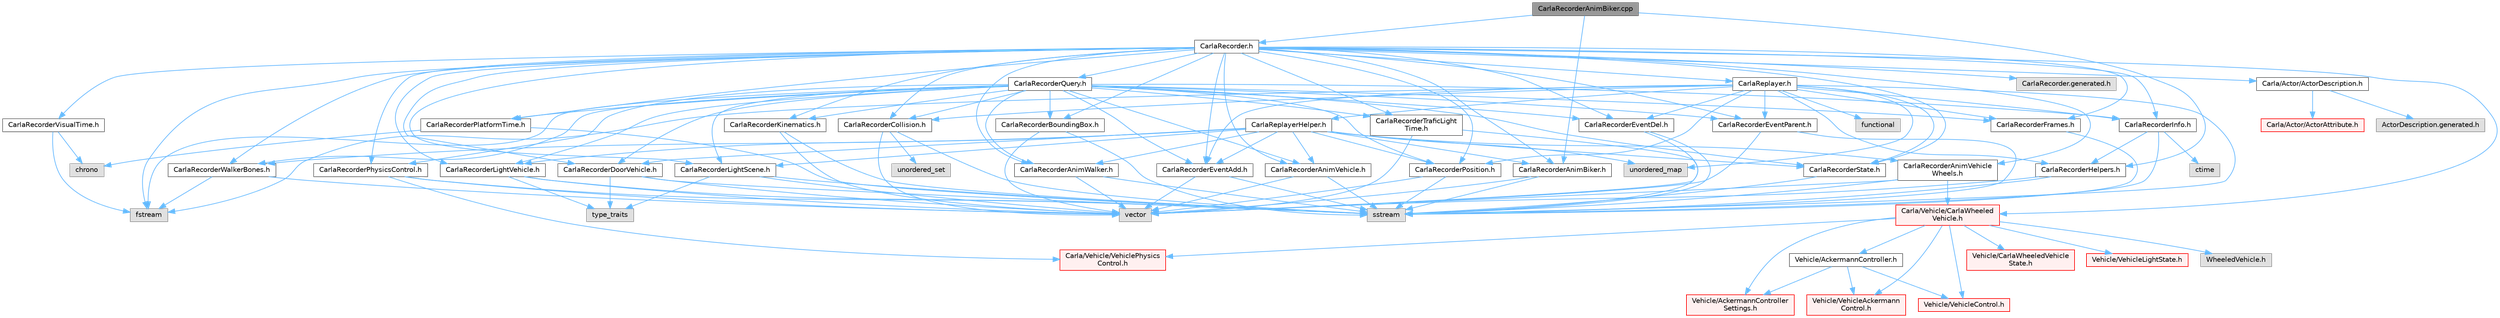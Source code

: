 digraph "CarlaRecorderAnimBiker.cpp"
{
 // INTERACTIVE_SVG=YES
 // LATEX_PDF_SIZE
  bgcolor="transparent";
  edge [fontname=Helvetica,fontsize=10,labelfontname=Helvetica,labelfontsize=10];
  node [fontname=Helvetica,fontsize=10,shape=box,height=0.2,width=0.4];
  Node1 [id="Node000001",label="CarlaRecorderAnimBiker.cpp",height=0.2,width=0.4,color="gray40", fillcolor="grey60", style="filled", fontcolor="black",tooltip=" "];
  Node1 -> Node2 [id="edge1_Node000001_Node000002",color="steelblue1",style="solid",tooltip=" "];
  Node2 [id="Node000002",label="CarlaRecorder.h",height=0.2,width=0.4,color="grey40", fillcolor="white", style="filled",URL="$d9/d6a/CarlaRecorder_8h.html",tooltip=" "];
  Node2 -> Node3 [id="edge2_Node000002_Node000003",color="steelblue1",style="solid",tooltip=" "];
  Node3 [id="Node000003",label="fstream",height=0.2,width=0.4,color="grey60", fillcolor="#E0E0E0", style="filled",tooltip=" "];
  Node2 -> Node4 [id="edge3_Node000002_Node000004",color="steelblue1",style="solid",tooltip=" "];
  Node4 [id="Node000004",label="Carla/Actor/ActorDescription.h",height=0.2,width=0.4,color="grey40", fillcolor="white", style="filled",URL="$d4/de6/Unreal_2CarlaUE4_2Plugins_2Carla_2Source_2Carla_2Actor_2ActorDescription_8h.html",tooltip=" "];
  Node4 -> Node5 [id="edge4_Node000004_Node000005",color="steelblue1",style="solid",tooltip=" "];
  Node5 [id="Node000005",label="Carla/Actor/ActorAttribute.h",height=0.2,width=0.4,color="red", fillcolor="#FFF0F0", style="filled",URL="$d6/d1a/Unreal_2CarlaUE4_2Plugins_2Carla_2Source_2Carla_2Actor_2ActorAttribute_8h.html",tooltip=" "];
  Node4 -> Node15 [id="edge5_Node000004_Node000015",color="steelblue1",style="solid",tooltip=" "];
  Node15 [id="Node000015",label="ActorDescription.generated.h",height=0.2,width=0.4,color="grey60", fillcolor="#E0E0E0", style="filled",tooltip=" "];
  Node2 -> Node16 [id="edge6_Node000002_Node000016",color="steelblue1",style="solid",tooltip=" "];
  Node16 [id="Node000016",label="CarlaRecorderTraficLight\lTime.h",height=0.2,width=0.4,color="grey40", fillcolor="white", style="filled",URL="$d0/de7/CarlaRecorderTraficLightTime_8h.html",tooltip=" "];
  Node16 -> Node17 [id="edge7_Node000016_Node000017",color="steelblue1",style="solid",tooltip=" "];
  Node17 [id="Node000017",label="sstream",height=0.2,width=0.4,color="grey60", fillcolor="#E0E0E0", style="filled",tooltip=" "];
  Node16 -> Node18 [id="edge8_Node000016_Node000018",color="steelblue1",style="solid",tooltip=" "];
  Node18 [id="Node000018",label="vector",height=0.2,width=0.4,color="grey60", fillcolor="#E0E0E0", style="filled",tooltip=" "];
  Node2 -> Node19 [id="edge9_Node000002_Node000019",color="steelblue1",style="solid",tooltip=" "];
  Node19 [id="Node000019",label="CarlaRecorderPhysicsControl.h",height=0.2,width=0.4,color="grey40", fillcolor="white", style="filled",URL="$d3/d34/CarlaRecorderPhysicsControl_8h.html",tooltip=" "];
  Node19 -> Node17 [id="edge10_Node000019_Node000017",color="steelblue1",style="solid",tooltip=" "];
  Node19 -> Node18 [id="edge11_Node000019_Node000018",color="steelblue1",style="solid",tooltip=" "];
  Node19 -> Node20 [id="edge12_Node000019_Node000020",color="steelblue1",style="solid",tooltip=" "];
  Node20 [id="Node000020",label="Carla/Vehicle/VehiclePhysics\lControl.h",height=0.2,width=0.4,color="red", fillcolor="#FFF0F0", style="filled",URL="$d3/d90/Unreal_2CarlaUE4_2Plugins_2Carla_2Source_2Carla_2Vehicle_2VehiclePhysicsControl_8h.html",tooltip=" "];
  Node2 -> Node24 [id="edge13_Node000002_Node000024",color="steelblue1",style="solid",tooltip=" "];
  Node24 [id="Node000024",label="CarlaRecorderPlatformTime.h",height=0.2,width=0.4,color="grey40", fillcolor="white", style="filled",URL="$d0/de8/CarlaRecorderPlatformTime_8h.html",tooltip=" "];
  Node24 -> Node17 [id="edge14_Node000024_Node000017",color="steelblue1",style="solid",tooltip=" "];
  Node24 -> Node25 [id="edge15_Node000024_Node000025",color="steelblue1",style="solid",tooltip=" "];
  Node25 [id="Node000025",label="chrono",height=0.2,width=0.4,color="grey60", fillcolor="#E0E0E0", style="filled",tooltip=" "];
  Node2 -> Node26 [id="edge16_Node000002_Node000026",color="steelblue1",style="solid",tooltip=" "];
  Node26 [id="Node000026",label="CarlaRecorderBoundingBox.h",height=0.2,width=0.4,color="grey40", fillcolor="white", style="filled",URL="$d1/deb/CarlaRecorderBoundingBox_8h.html",tooltip=" "];
  Node26 -> Node17 [id="edge17_Node000026_Node000017",color="steelblue1",style="solid",tooltip=" "];
  Node26 -> Node18 [id="edge18_Node000026_Node000018",color="steelblue1",style="solid",tooltip=" "];
  Node2 -> Node27 [id="edge19_Node000002_Node000027",color="steelblue1",style="solid",tooltip=" "];
  Node27 [id="Node000027",label="CarlaRecorderKinematics.h",height=0.2,width=0.4,color="grey40", fillcolor="white", style="filled",URL="$d1/de3/CarlaRecorderKinematics_8h.html",tooltip=" "];
  Node27 -> Node17 [id="edge20_Node000027_Node000017",color="steelblue1",style="solid",tooltip=" "];
  Node27 -> Node18 [id="edge21_Node000027_Node000018",color="steelblue1",style="solid",tooltip=" "];
  Node2 -> Node28 [id="edge22_Node000002_Node000028",color="steelblue1",style="solid",tooltip=" "];
  Node28 [id="Node000028",label="CarlaRecorderLightScene.h",height=0.2,width=0.4,color="grey40", fillcolor="white", style="filled",URL="$d9/dc8/CarlaRecorderLightScene_8h.html",tooltip=" "];
  Node28 -> Node17 [id="edge23_Node000028_Node000017",color="steelblue1",style="solid",tooltip=" "];
  Node28 -> Node18 [id="edge24_Node000028_Node000018",color="steelblue1",style="solid",tooltip=" "];
  Node28 -> Node29 [id="edge25_Node000028_Node000029",color="steelblue1",style="solid",tooltip=" "];
  Node29 [id="Node000029",label="type_traits",height=0.2,width=0.4,color="grey60", fillcolor="#E0E0E0", style="filled",tooltip=" "];
  Node2 -> Node30 [id="edge26_Node000002_Node000030",color="steelblue1",style="solid",tooltip=" "];
  Node30 [id="Node000030",label="CarlaRecorderLightVehicle.h",height=0.2,width=0.4,color="grey40", fillcolor="white", style="filled",URL="$de/da8/CarlaRecorderLightVehicle_8h.html",tooltip=" "];
  Node30 -> Node17 [id="edge27_Node000030_Node000017",color="steelblue1",style="solid",tooltip=" "];
  Node30 -> Node18 [id="edge28_Node000030_Node000018",color="steelblue1",style="solid",tooltip=" "];
  Node30 -> Node29 [id="edge29_Node000030_Node000029",color="steelblue1",style="solid",tooltip=" "];
  Node2 -> Node31 [id="edge30_Node000002_Node000031",color="steelblue1",style="solid",tooltip=" "];
  Node31 [id="Node000031",label="CarlaRecorderAnimVehicle.h",height=0.2,width=0.4,color="grey40", fillcolor="white", style="filled",URL="$d6/d44/CarlaRecorderAnimVehicle_8h.html",tooltip=" "];
  Node31 -> Node17 [id="edge31_Node000031_Node000017",color="steelblue1",style="solid",tooltip=" "];
  Node31 -> Node18 [id="edge32_Node000031_Node000018",color="steelblue1",style="solid",tooltip=" "];
  Node2 -> Node32 [id="edge33_Node000002_Node000032",color="steelblue1",style="solid",tooltip=" "];
  Node32 [id="Node000032",label="CarlaRecorderAnimVehicle\lWheels.h",height=0.2,width=0.4,color="grey40", fillcolor="white", style="filled",URL="$d0/d5c/CarlaRecorderAnimVehicleWheels_8h.html",tooltip=" "];
  Node32 -> Node17 [id="edge34_Node000032_Node000017",color="steelblue1",style="solid",tooltip=" "];
  Node32 -> Node18 [id="edge35_Node000032_Node000018",color="steelblue1",style="solid",tooltip=" "];
  Node32 -> Node33 [id="edge36_Node000032_Node000033",color="steelblue1",style="solid",tooltip=" "];
  Node33 [id="Node000033",label="Carla/Vehicle/CarlaWheeled\lVehicle.h",height=0.2,width=0.4,color="red", fillcolor="#FFF0F0", style="filled",URL="$d3/d00/CarlaWheeledVehicle_8h.html",tooltip=" "];
  Node33 -> Node34 [id="edge37_Node000033_Node000034",color="steelblue1",style="solid",tooltip=" "];
  Node34 [id="Node000034",label="WheeledVehicle.h",height=0.2,width=0.4,color="grey60", fillcolor="#E0E0E0", style="filled",tooltip=" "];
  Node33 -> Node35 [id="edge38_Node000033_Node000035",color="steelblue1",style="solid",tooltip=" "];
  Node35 [id="Node000035",label="Vehicle/AckermannController.h",height=0.2,width=0.4,color="grey40", fillcolor="white", style="filled",URL="$d0/d4d/AckermannController_8h.html",tooltip=" "];
  Node35 -> Node36 [id="edge39_Node000035_Node000036",color="steelblue1",style="solid",tooltip=" "];
  Node36 [id="Node000036",label="Vehicle/AckermannController\lSettings.h",height=0.2,width=0.4,color="red", fillcolor="#FFF0F0", style="filled",URL="$df/d92/Unreal_2CarlaUE4_2Plugins_2Carla_2Source_2Carla_2Vehicle_2AckermannControllerSettings_8h.html",tooltip=" "];
  Node35 -> Node38 [id="edge40_Node000035_Node000038",color="steelblue1",style="solid",tooltip=" "];
  Node38 [id="Node000038",label="Vehicle/VehicleAckermann\lControl.h",height=0.2,width=0.4,color="red", fillcolor="#FFF0F0", style="filled",URL="$d7/d1a/Unreal_2CarlaUE4_2Plugins_2Carla_2Source_2Carla_2Vehicle_2VehicleAckermannControl_8h.html",tooltip=" "];
  Node35 -> Node40 [id="edge41_Node000035_Node000040",color="steelblue1",style="solid",tooltip=" "];
  Node40 [id="Node000040",label="Vehicle/VehicleControl.h",height=0.2,width=0.4,color="red", fillcolor="#FFF0F0", style="filled",URL="$d4/dbd/Unreal_2CarlaUE4_2Plugins_2Carla_2Source_2Carla_2Vehicle_2VehicleControl_8h.html",tooltip=" "];
  Node33 -> Node36 [id="edge42_Node000033_Node000036",color="steelblue1",style="solid",tooltip=" "];
  Node33 -> Node42 [id="edge43_Node000033_Node000042",color="steelblue1",style="solid",tooltip=" "];
  Node42 [id="Node000042",label="Vehicle/CarlaWheeledVehicle\lState.h",height=0.2,width=0.4,color="red", fillcolor="#FFF0F0", style="filled",URL="$d7/dab/CarlaWheeledVehicleState_8h.html",tooltip=" "];
  Node33 -> Node38 [id="edge44_Node000033_Node000038",color="steelblue1",style="solid",tooltip=" "];
  Node33 -> Node40 [id="edge45_Node000033_Node000040",color="steelblue1",style="solid",tooltip=" "];
  Node33 -> Node44 [id="edge46_Node000033_Node000044",color="steelblue1",style="solid",tooltip=" "];
  Node44 [id="Node000044",label="Vehicle/VehicleLightState.h",height=0.2,width=0.4,color="red", fillcolor="#FFF0F0", style="filled",URL="$d6/d6c/Unreal_2CarlaUE4_2Plugins_2Carla_2Source_2Carla_2Vehicle_2VehicleLightState_8h.html",tooltip=" "];
  Node33 -> Node20 [id="edge47_Node000033_Node000020",color="steelblue1",style="solid",tooltip=" "];
  Node2 -> Node69 [id="edge48_Node000002_Node000069",color="steelblue1",style="solid",tooltip=" "];
  Node69 [id="Node000069",label="CarlaRecorderAnimWalker.h",height=0.2,width=0.4,color="grey40", fillcolor="white", style="filled",URL="$d3/d60/CarlaRecorderAnimWalker_8h.html",tooltip=" "];
  Node69 -> Node17 [id="edge49_Node000069_Node000017",color="steelblue1",style="solid",tooltip=" "];
  Node69 -> Node18 [id="edge50_Node000069_Node000018",color="steelblue1",style="solid",tooltip=" "];
  Node2 -> Node70 [id="edge51_Node000002_Node000070",color="steelblue1",style="solid",tooltip=" "];
  Node70 [id="Node000070",label="CarlaRecorderAnimBiker.h",height=0.2,width=0.4,color="grey40", fillcolor="white", style="filled",URL="$d6/dda/CarlaRecorderAnimBiker_8h.html",tooltip=" "];
  Node70 -> Node17 [id="edge52_Node000070_Node000017",color="steelblue1",style="solid",tooltip=" "];
  Node70 -> Node18 [id="edge53_Node000070_Node000018",color="steelblue1",style="solid",tooltip=" "];
  Node2 -> Node71 [id="edge54_Node000002_Node000071",color="steelblue1",style="solid",tooltip=" "];
  Node71 [id="Node000071",label="CarlaRecorderCollision.h",height=0.2,width=0.4,color="grey40", fillcolor="white", style="filled",URL="$df/d06/CarlaRecorderCollision_8h.html",tooltip=" "];
  Node71 -> Node17 [id="edge55_Node000071_Node000017",color="steelblue1",style="solid",tooltip=" "];
  Node71 -> Node18 [id="edge56_Node000071_Node000018",color="steelblue1",style="solid",tooltip=" "];
  Node71 -> Node72 [id="edge57_Node000071_Node000072",color="steelblue1",style="solid",tooltip=" "];
  Node72 [id="Node000072",label="unordered_set",height=0.2,width=0.4,color="grey60", fillcolor="#E0E0E0", style="filled",tooltip=" "];
  Node2 -> Node73 [id="edge58_Node000002_Node000073",color="steelblue1",style="solid",tooltip=" "];
  Node73 [id="Node000073",label="CarlaRecorderEventAdd.h",height=0.2,width=0.4,color="grey40", fillcolor="white", style="filled",URL="$d0/d0e/CarlaRecorderEventAdd_8h.html",tooltip=" "];
  Node73 -> Node17 [id="edge59_Node000073_Node000017",color="steelblue1",style="solid",tooltip=" "];
  Node73 -> Node18 [id="edge60_Node000073_Node000018",color="steelblue1",style="solid",tooltip=" "];
  Node2 -> Node74 [id="edge61_Node000002_Node000074",color="steelblue1",style="solid",tooltip=" "];
  Node74 [id="Node000074",label="CarlaRecorderEventDel.h",height=0.2,width=0.4,color="grey40", fillcolor="white", style="filled",URL="$d7/d4c/CarlaRecorderEventDel_8h.html",tooltip=" "];
  Node74 -> Node17 [id="edge62_Node000074_Node000017",color="steelblue1",style="solid",tooltip=" "];
  Node74 -> Node18 [id="edge63_Node000074_Node000018",color="steelblue1",style="solid",tooltip=" "];
  Node2 -> Node75 [id="edge64_Node000002_Node000075",color="steelblue1",style="solid",tooltip=" "];
  Node75 [id="Node000075",label="CarlaRecorderEventParent.h",height=0.2,width=0.4,color="grey40", fillcolor="white", style="filled",URL="$d0/dc2/CarlaRecorderEventParent_8h.html",tooltip=" "];
  Node75 -> Node17 [id="edge65_Node000075_Node000017",color="steelblue1",style="solid",tooltip=" "];
  Node75 -> Node18 [id="edge66_Node000075_Node000018",color="steelblue1",style="solid",tooltip=" "];
  Node2 -> Node76 [id="edge67_Node000002_Node000076",color="steelblue1",style="solid",tooltip=" "];
  Node76 [id="Node000076",label="CarlaRecorderFrames.h",height=0.2,width=0.4,color="grey40", fillcolor="white", style="filled",URL="$dc/dfc/CarlaRecorderFrames_8h.html",tooltip=" "];
  Node76 -> Node17 [id="edge68_Node000076_Node000017",color="steelblue1",style="solid",tooltip=" "];
  Node2 -> Node77 [id="edge69_Node000002_Node000077",color="steelblue1",style="solid",tooltip=" "];
  Node77 [id="Node000077",label="CarlaRecorderInfo.h",height=0.2,width=0.4,color="grey40", fillcolor="white", style="filled",URL="$df/de9/CarlaRecorderInfo_8h.html",tooltip=" "];
  Node77 -> Node78 [id="edge70_Node000077_Node000078",color="steelblue1",style="solid",tooltip=" "];
  Node78 [id="Node000078",label="CarlaRecorderHelpers.h",height=0.2,width=0.4,color="grey40", fillcolor="white", style="filled",URL="$d6/dd1/CarlaRecorderHelpers_8h.html",tooltip=" "];
  Node78 -> Node17 [id="edge71_Node000078_Node000017",color="steelblue1",style="solid",tooltip=" "];
  Node78 -> Node18 [id="edge72_Node000078_Node000018",color="steelblue1",style="solid",tooltip=" "];
  Node77 -> Node17 [id="edge73_Node000077_Node000017",color="steelblue1",style="solid",tooltip=" "];
  Node77 -> Node79 [id="edge74_Node000077_Node000079",color="steelblue1",style="solid",tooltip=" "];
  Node79 [id="Node000079",label="ctime",height=0.2,width=0.4,color="grey60", fillcolor="#E0E0E0", style="filled",tooltip=" "];
  Node2 -> Node80 [id="edge75_Node000002_Node000080",color="steelblue1",style="solid",tooltip=" "];
  Node80 [id="Node000080",label="CarlaRecorderPosition.h",height=0.2,width=0.4,color="grey40", fillcolor="white", style="filled",URL="$dc/d20/CarlaRecorderPosition_8h.html",tooltip=" "];
  Node80 -> Node17 [id="edge76_Node000080_Node000017",color="steelblue1",style="solid",tooltip=" "];
  Node80 -> Node18 [id="edge77_Node000080_Node000018",color="steelblue1",style="solid",tooltip=" "];
  Node2 -> Node81 [id="edge78_Node000002_Node000081",color="steelblue1",style="solid",tooltip=" "];
  Node81 [id="Node000081",label="CarlaRecorderQuery.h",height=0.2,width=0.4,color="grey40", fillcolor="white", style="filled",URL="$d7/dbd/CarlaRecorderQuery_8h.html",tooltip=" "];
  Node81 -> Node3 [id="edge79_Node000081_Node000003",color="steelblue1",style="solid",tooltip=" "];
  Node81 -> Node16 [id="edge80_Node000081_Node000016",color="steelblue1",style="solid",tooltip=" "];
  Node81 -> Node19 [id="edge81_Node000081_Node000019",color="steelblue1",style="solid",tooltip=" "];
  Node81 -> Node24 [id="edge82_Node000081_Node000024",color="steelblue1",style="solid",tooltip=" "];
  Node81 -> Node26 [id="edge83_Node000081_Node000026",color="steelblue1",style="solid",tooltip=" "];
  Node81 -> Node27 [id="edge84_Node000081_Node000027",color="steelblue1",style="solid",tooltip=" "];
  Node81 -> Node28 [id="edge85_Node000081_Node000028",color="steelblue1",style="solid",tooltip=" "];
  Node81 -> Node30 [id="edge86_Node000081_Node000030",color="steelblue1",style="solid",tooltip=" "];
  Node81 -> Node69 [id="edge87_Node000081_Node000069",color="steelblue1",style="solid",tooltip=" "];
  Node81 -> Node31 [id="edge88_Node000081_Node000031",color="steelblue1",style="solid",tooltip=" "];
  Node81 -> Node71 [id="edge89_Node000081_Node000071",color="steelblue1",style="solid",tooltip=" "];
  Node81 -> Node73 [id="edge90_Node000081_Node000073",color="steelblue1",style="solid",tooltip=" "];
  Node81 -> Node74 [id="edge91_Node000081_Node000074",color="steelblue1",style="solid",tooltip=" "];
  Node81 -> Node75 [id="edge92_Node000081_Node000075",color="steelblue1",style="solid",tooltip=" "];
  Node81 -> Node76 [id="edge93_Node000081_Node000076",color="steelblue1",style="solid",tooltip=" "];
  Node81 -> Node77 [id="edge94_Node000081_Node000077",color="steelblue1",style="solid",tooltip=" "];
  Node81 -> Node80 [id="edge95_Node000081_Node000080",color="steelblue1",style="solid",tooltip=" "];
  Node81 -> Node82 [id="edge96_Node000081_Node000082",color="steelblue1",style="solid",tooltip=" "];
  Node82 [id="Node000082",label="CarlaRecorderState.h",height=0.2,width=0.4,color="grey40", fillcolor="white", style="filled",URL="$da/d32/CarlaRecorderState_8h.html",tooltip=" "];
  Node82 -> Node17 [id="edge97_Node000082_Node000017",color="steelblue1",style="solid",tooltip=" "];
  Node81 -> Node83 [id="edge98_Node000081_Node000083",color="steelblue1",style="solid",tooltip=" "];
  Node83 [id="Node000083",label="CarlaRecorderWalkerBones.h",height=0.2,width=0.4,color="grey40", fillcolor="white", style="filled",URL="$da/dfe/CarlaRecorderWalkerBones_8h.html",tooltip=" "];
  Node83 -> Node3 [id="edge99_Node000083_Node000003",color="steelblue1",style="solid",tooltip=" "];
  Node83 -> Node18 [id="edge100_Node000083_Node000018",color="steelblue1",style="solid",tooltip=" "];
  Node81 -> Node84 [id="edge101_Node000081_Node000084",color="steelblue1",style="solid",tooltip=" "];
  Node84 [id="Node000084",label="CarlaRecorderDoorVehicle.h",height=0.2,width=0.4,color="grey40", fillcolor="white", style="filled",URL="$de/d44/CarlaRecorderDoorVehicle_8h.html",tooltip=" "];
  Node84 -> Node17 [id="edge102_Node000084_Node000017",color="steelblue1",style="solid",tooltip=" "];
  Node84 -> Node18 [id="edge103_Node000084_Node000018",color="steelblue1",style="solid",tooltip=" "];
  Node84 -> Node29 [id="edge104_Node000084_Node000029",color="steelblue1",style="solid",tooltip=" "];
  Node2 -> Node82 [id="edge105_Node000002_Node000082",color="steelblue1",style="solid",tooltip=" "];
  Node2 -> Node85 [id="edge106_Node000002_Node000085",color="steelblue1",style="solid",tooltip=" "];
  Node85 [id="Node000085",label="CarlaRecorderVisualTime.h",height=0.2,width=0.4,color="grey40", fillcolor="white", style="filled",URL="$d3/db8/CarlaRecorderVisualTime_8h.html",tooltip=" "];
  Node85 -> Node3 [id="edge107_Node000085_Node000003",color="steelblue1",style="solid",tooltip=" "];
  Node85 -> Node25 [id="edge108_Node000085_Node000025",color="steelblue1",style="solid",tooltip=" "];
  Node2 -> Node83 [id="edge109_Node000002_Node000083",color="steelblue1",style="solid",tooltip=" "];
  Node2 -> Node84 [id="edge110_Node000002_Node000084",color="steelblue1",style="solid",tooltip=" "];
  Node2 -> Node86 [id="edge111_Node000002_Node000086",color="steelblue1",style="solid",tooltip=" "];
  Node86 [id="Node000086",label="CarlaReplayer.h",height=0.2,width=0.4,color="grey40", fillcolor="white", style="filled",URL="$de/dea/CarlaReplayer_8h.html",tooltip=" "];
  Node86 -> Node3 [id="edge112_Node000086_Node000003",color="steelblue1",style="solid",tooltip=" "];
  Node86 -> Node17 [id="edge113_Node000086_Node000017",color="steelblue1",style="solid",tooltip=" "];
  Node86 -> Node87 [id="edge114_Node000086_Node000087",color="steelblue1",style="solid",tooltip=" "];
  Node87 [id="Node000087",label="unordered_map",height=0.2,width=0.4,color="grey60", fillcolor="#E0E0E0", style="filled",tooltip=" "];
  Node86 -> Node88 [id="edge115_Node000086_Node000088",color="steelblue1",style="solid",tooltip=" "];
  Node88 [id="Node000088",label="functional",height=0.2,width=0.4,color="grey60", fillcolor="#E0E0E0", style="filled",tooltip=" "];
  Node86 -> Node77 [id="edge116_Node000086_Node000077",color="steelblue1",style="solid",tooltip=" "];
  Node86 -> Node76 [id="edge117_Node000086_Node000076",color="steelblue1",style="solid",tooltip=" "];
  Node86 -> Node73 [id="edge118_Node000086_Node000073",color="steelblue1",style="solid",tooltip=" "];
  Node86 -> Node74 [id="edge119_Node000086_Node000074",color="steelblue1",style="solid",tooltip=" "];
  Node86 -> Node75 [id="edge120_Node000086_Node000075",color="steelblue1",style="solid",tooltip=" "];
  Node86 -> Node71 [id="edge121_Node000086_Node000071",color="steelblue1",style="solid",tooltip=" "];
  Node86 -> Node80 [id="edge122_Node000086_Node000080",color="steelblue1",style="solid",tooltip=" "];
  Node86 -> Node82 [id="edge123_Node000086_Node000082",color="steelblue1",style="solid",tooltip=" "];
  Node86 -> Node78 [id="edge124_Node000086_Node000078",color="steelblue1",style="solid",tooltip=" "];
  Node86 -> Node89 [id="edge125_Node000086_Node000089",color="steelblue1",style="solid",tooltip=" "];
  Node89 [id="Node000089",label="CarlaReplayerHelper.h",height=0.2,width=0.4,color="grey40", fillcolor="white", style="filled",URL="$d1/d62/CarlaReplayerHelper_8h.html",tooltip=" "];
  Node89 -> Node73 [id="edge126_Node000089_Node000073",color="steelblue1",style="solid",tooltip=" "];
  Node89 -> Node80 [id="edge127_Node000089_Node000080",color="steelblue1",style="solid",tooltip=" "];
  Node89 -> Node82 [id="edge128_Node000089_Node000082",color="steelblue1",style="solid",tooltip=" "];
  Node89 -> Node70 [id="edge129_Node000089_Node000070",color="steelblue1",style="solid",tooltip=" "];
  Node89 -> Node69 [id="edge130_Node000089_Node000069",color="steelblue1",style="solid",tooltip=" "];
  Node89 -> Node31 [id="edge131_Node000089_Node000031",color="steelblue1",style="solid",tooltip=" "];
  Node89 -> Node32 [id="edge132_Node000089_Node000032",color="steelblue1",style="solid",tooltip=" "];
  Node89 -> Node30 [id="edge133_Node000089_Node000030",color="steelblue1",style="solid",tooltip=" "];
  Node89 -> Node28 [id="edge134_Node000089_Node000028",color="steelblue1",style="solid",tooltip=" "];
  Node89 -> Node84 [id="edge135_Node000089_Node000084",color="steelblue1",style="solid",tooltip=" "];
  Node89 -> Node83 [id="edge136_Node000089_Node000083",color="steelblue1",style="solid",tooltip=" "];
  Node89 -> Node87 [id="edge137_Node000089_Node000087",color="steelblue1",style="solid",tooltip=" "];
  Node2 -> Node33 [id="edge138_Node000002_Node000033",color="steelblue1",style="solid",tooltip=" "];
  Node2 -> Node90 [id="edge139_Node000002_Node000090",color="steelblue1",style="solid",tooltip=" "];
  Node90 [id="Node000090",label="CarlaRecorder.generated.h",height=0.2,width=0.4,color="grey60", fillcolor="#E0E0E0", style="filled",tooltip=" "];
  Node1 -> Node70 [id="edge140_Node000001_Node000070",color="steelblue1",style="solid",tooltip=" "];
  Node1 -> Node78 [id="edge141_Node000001_Node000078",color="steelblue1",style="solid",tooltip=" "];
}
